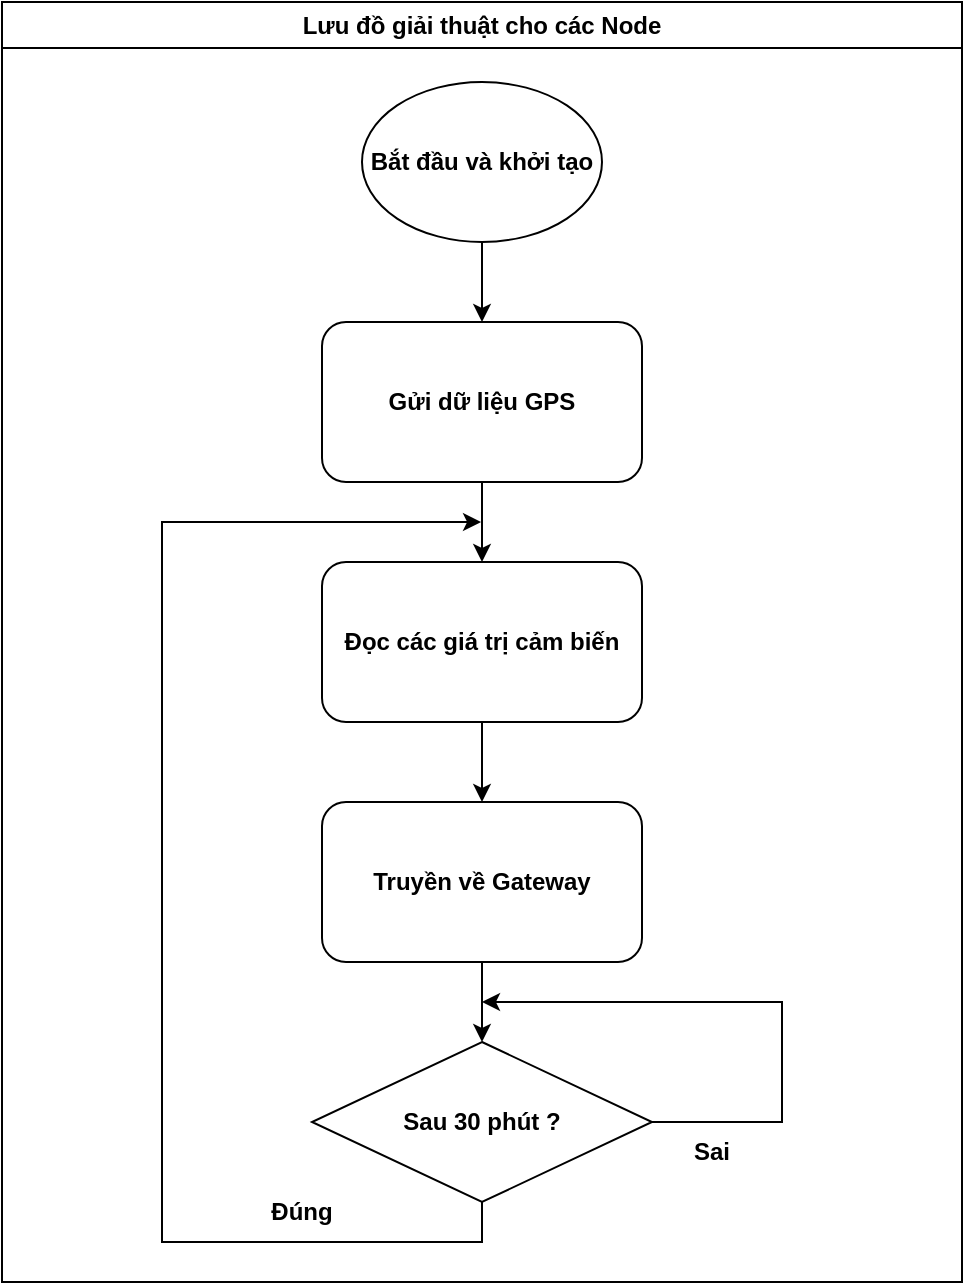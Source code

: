 <mxfile version="25.0.1">
  <diagram name="Trang-1" id="AKmigAKGQKDIFyxA_NjR">
    <mxGraphModel dx="1006" dy="531" grid="1" gridSize="10" guides="1" tooltips="1" connect="1" arrows="1" fold="1" page="1" pageScale="1" pageWidth="1654" pageHeight="2336" math="0" shadow="0">
      <root>
        <mxCell id="0" />
        <mxCell id="1" parent="0" />
        <mxCell id="ZZ4PbgYDjyUQYsm2rczF-15" style="edgeStyle=orthogonalEdgeStyle;rounded=0;orthogonalLoop=1;jettySize=auto;html=1;exitX=0.5;exitY=1;exitDx=0;exitDy=0;entryX=0.5;entryY=0;entryDx=0;entryDy=0;" edge="1" parent="1" source="ZZ4PbgYDjyUQYsm2rczF-2" target="ZZ4PbgYDjyUQYsm2rczF-14">
          <mxGeometry relative="1" as="geometry" />
        </mxCell>
        <mxCell id="ZZ4PbgYDjyUQYsm2rczF-2" value="&lt;span&gt;Bắt đầu và khởi tạo&lt;/span&gt;" style="ellipse;whiteSpace=wrap;html=1;fontStyle=1" vertex="1" parent="1">
          <mxGeometry x="460" y="160" width="120" height="80" as="geometry" />
        </mxCell>
        <mxCell id="ZZ4PbgYDjyUQYsm2rczF-12" value="Lưu đồ giải thuật cho các Node" style="swimlane;whiteSpace=wrap;html=1;" vertex="1" parent="1">
          <mxGeometry x="280" y="120" width="480" height="640" as="geometry" />
        </mxCell>
        <mxCell id="ZZ4PbgYDjyUQYsm2rczF-4" value="Đọc các giá trị cảm biến" style="rounded=1;whiteSpace=wrap;html=1;fontStyle=1" vertex="1" parent="ZZ4PbgYDjyUQYsm2rczF-12">
          <mxGeometry x="160" y="280" width="160" height="80" as="geometry" />
        </mxCell>
        <mxCell id="ZZ4PbgYDjyUQYsm2rczF-18" style="edgeStyle=orthogonalEdgeStyle;rounded=0;orthogonalLoop=1;jettySize=auto;html=1;exitX=0.5;exitY=1;exitDx=0;exitDy=0;entryX=0.5;entryY=0;entryDx=0;entryDy=0;" edge="1" parent="ZZ4PbgYDjyUQYsm2rczF-12" source="ZZ4PbgYDjyUQYsm2rczF-9" target="ZZ4PbgYDjyUQYsm2rczF-7">
          <mxGeometry relative="1" as="geometry" />
        </mxCell>
        <mxCell id="ZZ4PbgYDjyUQYsm2rczF-9" value="Truyền về Gateway" style="rounded=1;whiteSpace=wrap;html=1;fontStyle=1" vertex="1" parent="ZZ4PbgYDjyUQYsm2rczF-12">
          <mxGeometry x="160" y="400" width="160" height="80" as="geometry" />
        </mxCell>
        <mxCell id="ZZ4PbgYDjyUQYsm2rczF-3" style="edgeStyle=orthogonalEdgeStyle;rounded=0;orthogonalLoop=1;jettySize=auto;html=1;exitX=0.5;exitY=1;exitDx=0;exitDy=0;entryX=0.5;entryY=0;entryDx=0;entryDy=0;" edge="1" parent="ZZ4PbgYDjyUQYsm2rczF-12" source="ZZ4PbgYDjyUQYsm2rczF-4" target="ZZ4PbgYDjyUQYsm2rczF-9">
          <mxGeometry relative="1" as="geometry" />
        </mxCell>
        <mxCell id="ZZ4PbgYDjyUQYsm2rczF-19" style="edgeStyle=orthogonalEdgeStyle;rounded=0;orthogonalLoop=1;jettySize=auto;html=1;exitX=0.5;exitY=1;exitDx=0;exitDy=0;" edge="1" parent="ZZ4PbgYDjyUQYsm2rczF-12" source="ZZ4PbgYDjyUQYsm2rczF-7">
          <mxGeometry relative="1" as="geometry">
            <mxPoint x="239.529" y="260" as="targetPoint" />
            <Array as="points">
              <mxPoint x="240" y="620" />
              <mxPoint x="80" y="620" />
              <mxPoint x="80" y="260" />
            </Array>
          </mxGeometry>
        </mxCell>
        <mxCell id="ZZ4PbgYDjyUQYsm2rczF-20" style="edgeStyle=orthogonalEdgeStyle;rounded=0;orthogonalLoop=1;jettySize=auto;html=1;exitX=1;exitY=0.5;exitDx=0;exitDy=0;" edge="1" parent="ZZ4PbgYDjyUQYsm2rczF-12" source="ZZ4PbgYDjyUQYsm2rczF-7">
          <mxGeometry relative="1" as="geometry">
            <mxPoint x="240.0" y="500" as="targetPoint" />
            <Array as="points">
              <mxPoint x="390" y="560" />
              <mxPoint x="390" y="500" />
            </Array>
          </mxGeometry>
        </mxCell>
        <mxCell id="ZZ4PbgYDjyUQYsm2rczF-7" value="Sau 30 phút ?" style="rhombus;whiteSpace=wrap;html=1;fontStyle=1" vertex="1" parent="ZZ4PbgYDjyUQYsm2rczF-12">
          <mxGeometry x="155" y="520" width="170" height="80" as="geometry" />
        </mxCell>
        <mxCell id="ZZ4PbgYDjyUQYsm2rczF-10" value="&lt;b&gt;Đúng&lt;/b&gt;" style="text;html=1;align=center;verticalAlign=middle;whiteSpace=wrap;rounded=0;" vertex="1" parent="ZZ4PbgYDjyUQYsm2rczF-12">
          <mxGeometry x="120" y="590" width="60" height="30" as="geometry" />
        </mxCell>
        <mxCell id="ZZ4PbgYDjyUQYsm2rczF-11" value="&lt;b&gt;Sai&lt;/b&gt;" style="text;html=1;align=center;verticalAlign=middle;whiteSpace=wrap;rounded=0;" vertex="1" parent="ZZ4PbgYDjyUQYsm2rczF-12">
          <mxGeometry x="325" y="560" width="60" height="30" as="geometry" />
        </mxCell>
        <mxCell id="ZZ4PbgYDjyUQYsm2rczF-17" style="edgeStyle=orthogonalEdgeStyle;rounded=0;orthogonalLoop=1;jettySize=auto;html=1;exitX=0.5;exitY=1;exitDx=0;exitDy=0;entryX=0.5;entryY=0;entryDx=0;entryDy=0;" edge="1" parent="1" source="ZZ4PbgYDjyUQYsm2rczF-14" target="ZZ4PbgYDjyUQYsm2rczF-4">
          <mxGeometry relative="1" as="geometry" />
        </mxCell>
        <mxCell id="ZZ4PbgYDjyUQYsm2rczF-14" value="Gửi dữ liệu GPS" style="rounded=1;whiteSpace=wrap;html=1;fontStyle=1" vertex="1" parent="1">
          <mxGeometry x="440" y="280" width="160" height="80" as="geometry" />
        </mxCell>
      </root>
    </mxGraphModel>
  </diagram>
</mxfile>
